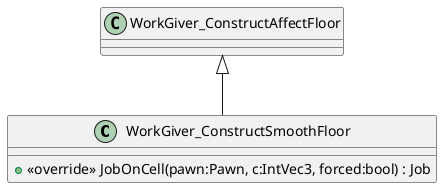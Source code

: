 @startuml
class WorkGiver_ConstructSmoothFloor {
    + <<override>> JobOnCell(pawn:Pawn, c:IntVec3, forced:bool) : Job
}
WorkGiver_ConstructAffectFloor <|-- WorkGiver_ConstructSmoothFloor
@enduml
